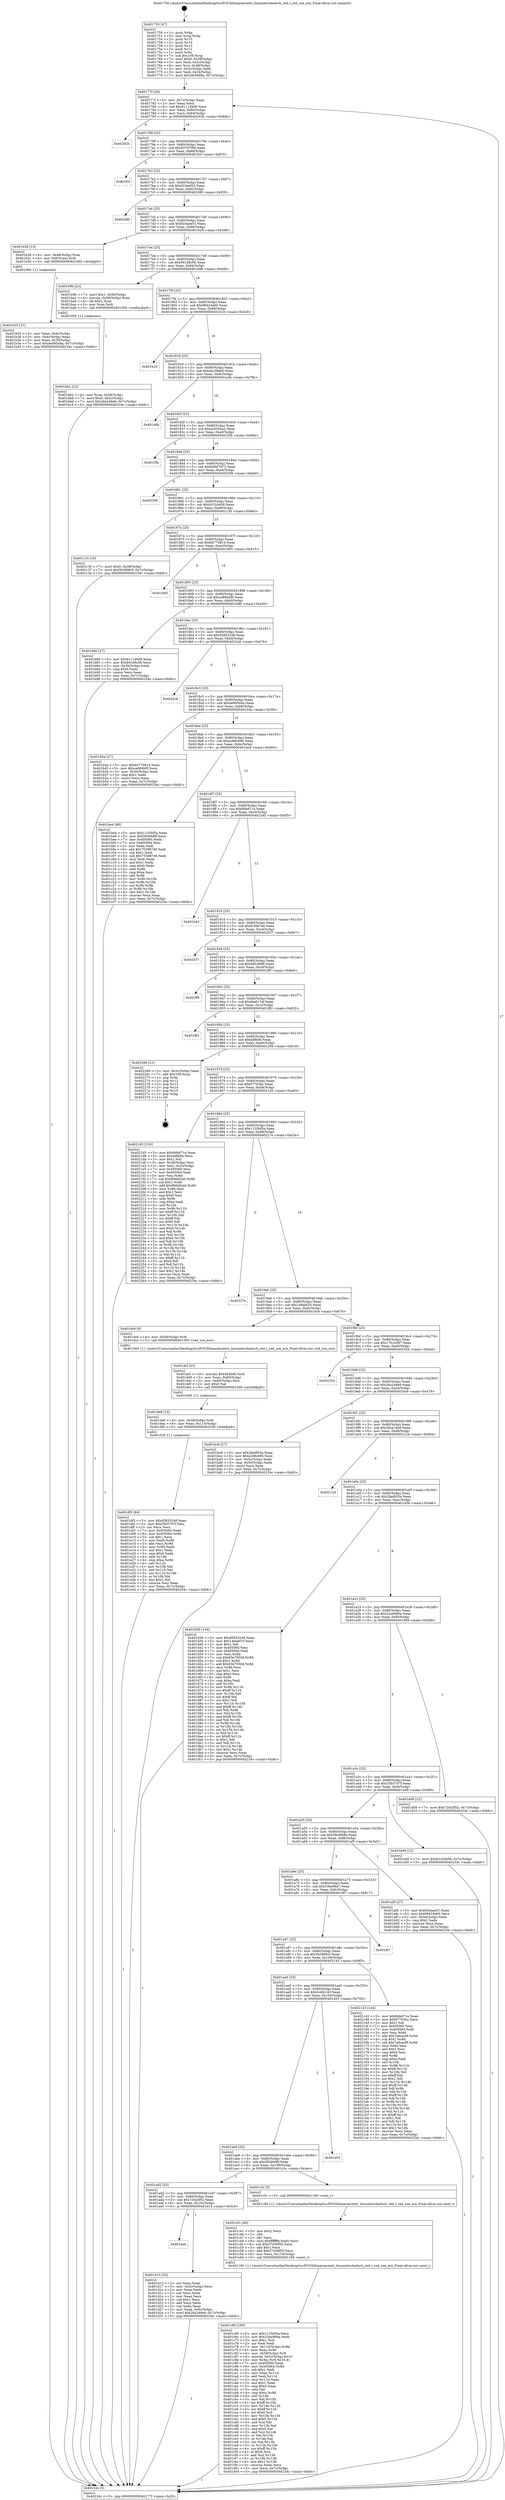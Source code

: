 digraph "0x401750" {
  label = "0x401750 (/mnt/c/Users/mathe/Desktop/tcc/POCII/binaries/extr_linuxnetschedsch_red.c_red_use_ecn_Final-ollvm.out::main(0))"
  labelloc = "t"
  node[shape=record]

  Entry [label="",width=0.3,height=0.3,shape=circle,fillcolor=black,style=filled]
  "0x40177f" [label="{
     0x40177f [26]\l
     | [instrs]\l
     &nbsp;&nbsp;0x40177f \<+3\>: mov -0x7c(%rbp),%eax\l
     &nbsp;&nbsp;0x401782 \<+2\>: mov %eax,%ecx\l
     &nbsp;&nbsp;0x401784 \<+6\>: sub $0x811149d9,%ecx\l
     &nbsp;&nbsp;0x40178a \<+3\>: mov %eax,-0x80(%rbp)\l
     &nbsp;&nbsp;0x40178d \<+6\>: mov %ecx,-0x84(%rbp)\l
     &nbsp;&nbsp;0x401793 \<+6\>: je 000000000040202b \<main+0x8db\>\l
  }"]
  "0x40202b" [label="{
     0x40202b\l
  }", style=dashed]
  "0x401799" [label="{
     0x401799 [25]\l
     | [instrs]\l
     &nbsp;&nbsp;0x401799 \<+5\>: jmp 000000000040179e \<main+0x4e\>\l
     &nbsp;&nbsp;0x40179e \<+3\>: mov -0x80(%rbp),%eax\l
     &nbsp;&nbsp;0x4017a1 \<+5\>: sub $0x837970fd,%eax\l
     &nbsp;&nbsp;0x4017a6 \<+6\>: mov %eax,-0x88(%rbp)\l
     &nbsp;&nbsp;0x4017ac \<+6\>: je 0000000000401fcf \<main+0x87f\>\l
  }"]
  Exit [label="",width=0.3,height=0.3,shape=circle,fillcolor=black,style=filled,peripheries=2]
  "0x401fcf" [label="{
     0x401fcf\l
  }", style=dashed]
  "0x4017b2" [label="{
     0x4017b2 [25]\l
     | [instrs]\l
     &nbsp;&nbsp;0x4017b2 \<+5\>: jmp 00000000004017b7 \<main+0x67\>\l
     &nbsp;&nbsp;0x4017b7 \<+3\>: mov -0x80(%rbp),%eax\l
     &nbsp;&nbsp;0x4017ba \<+5\>: sub $0x923aef23,%eax\l
     &nbsp;&nbsp;0x4017bf \<+6\>: mov %eax,-0x8c(%rbp)\l
     &nbsp;&nbsp;0x4017c5 \<+6\>: je 000000000040208f \<main+0x93f\>\l
  }"]
  "0x401df5" [label="{
     0x401df5 [84]\l
     | [instrs]\l
     &nbsp;&nbsp;0x401df5 \<+5\>: mov $0xd5853248,%eax\l
     &nbsp;&nbsp;0x401dfa \<+5\>: mov $0x35b5707f,%esi\l
     &nbsp;&nbsp;0x401dff \<+2\>: xor %ecx,%ecx\l
     &nbsp;&nbsp;0x401e01 \<+7\>: mov 0x405060,%edx\l
     &nbsp;&nbsp;0x401e08 \<+8\>: mov 0x405064,%r8d\l
     &nbsp;&nbsp;0x401e10 \<+3\>: sub $0x1,%ecx\l
     &nbsp;&nbsp;0x401e13 \<+3\>: mov %edx,%r9d\l
     &nbsp;&nbsp;0x401e16 \<+3\>: add %ecx,%r9d\l
     &nbsp;&nbsp;0x401e19 \<+4\>: imul %r9d,%edx\l
     &nbsp;&nbsp;0x401e1d \<+3\>: and $0x1,%edx\l
     &nbsp;&nbsp;0x401e20 \<+3\>: cmp $0x0,%edx\l
     &nbsp;&nbsp;0x401e23 \<+4\>: sete %r10b\l
     &nbsp;&nbsp;0x401e27 \<+4\>: cmp $0xa,%r8d\l
     &nbsp;&nbsp;0x401e2b \<+4\>: setl %r11b\l
     &nbsp;&nbsp;0x401e2f \<+3\>: mov %r10b,%bl\l
     &nbsp;&nbsp;0x401e32 \<+3\>: and %r11b,%bl\l
     &nbsp;&nbsp;0x401e35 \<+3\>: xor %r11b,%r10b\l
     &nbsp;&nbsp;0x401e38 \<+3\>: or %r10b,%bl\l
     &nbsp;&nbsp;0x401e3b \<+3\>: test $0x1,%bl\l
     &nbsp;&nbsp;0x401e3e \<+3\>: cmovne %esi,%eax\l
     &nbsp;&nbsp;0x401e41 \<+3\>: mov %eax,-0x7c(%rbp)\l
     &nbsp;&nbsp;0x401e44 \<+5\>: jmp 000000000040234c \<main+0xbfc\>\l
  }"]
  "0x40208f" [label="{
     0x40208f\l
  }", style=dashed]
  "0x4017cb" [label="{
     0x4017cb [25]\l
     | [instrs]\l
     &nbsp;&nbsp;0x4017cb \<+5\>: jmp 00000000004017d0 \<main+0x80\>\l
     &nbsp;&nbsp;0x4017d0 \<+3\>: mov -0x80(%rbp),%eax\l
     &nbsp;&nbsp;0x4017d3 \<+5\>: sub $0x924aae51,%eax\l
     &nbsp;&nbsp;0x4017d8 \<+6\>: mov %eax,-0x90(%rbp)\l
     &nbsp;&nbsp;0x4017de \<+6\>: je 0000000000401b28 \<main+0x3d8\>\l
  }"]
  "0x401de6" [label="{
     0x401de6 [15]\l
     | [instrs]\l
     &nbsp;&nbsp;0x401de6 \<+4\>: mov -0x58(%rbp),%rdi\l
     &nbsp;&nbsp;0x401dea \<+6\>: mov %eax,-0x114(%rbp)\l
     &nbsp;&nbsp;0x401df0 \<+5\>: call 0000000000401030 \<free@plt\>\l
     | [calls]\l
     &nbsp;&nbsp;0x401030 \{1\} (unknown)\l
  }"]
  "0x401b28" [label="{
     0x401b28 [13]\l
     | [instrs]\l
     &nbsp;&nbsp;0x401b28 \<+4\>: mov -0x48(%rbp),%rax\l
     &nbsp;&nbsp;0x401b2c \<+4\>: mov 0x8(%rax),%rdi\l
     &nbsp;&nbsp;0x401b30 \<+5\>: call 0000000000401060 \<atoi@plt\>\l
     | [calls]\l
     &nbsp;&nbsp;0x401060 \{1\} (unknown)\l
  }"]
  "0x4017e4" [label="{
     0x4017e4 [25]\l
     | [instrs]\l
     &nbsp;&nbsp;0x4017e4 \<+5\>: jmp 00000000004017e9 \<main+0x99\>\l
     &nbsp;&nbsp;0x4017e9 \<+3\>: mov -0x80(%rbp),%eax\l
     &nbsp;&nbsp;0x4017ec \<+5\>: sub $0x941d9c06,%eax\l
     &nbsp;&nbsp;0x4017f1 \<+6\>: mov %eax,-0x94(%rbp)\l
     &nbsp;&nbsp;0x4017f7 \<+6\>: je 0000000000401b9b \<main+0x44b\>\l
  }"]
  "0x401dcf" [label="{
     0x401dcf [23]\l
     | [instrs]\l
     &nbsp;&nbsp;0x401dcf \<+10\>: movabs $0x4030d6,%rdi\l
     &nbsp;&nbsp;0x401dd9 \<+3\>: mov %eax,-0x60(%rbp)\l
     &nbsp;&nbsp;0x401ddc \<+3\>: mov -0x60(%rbp),%esi\l
     &nbsp;&nbsp;0x401ddf \<+2\>: mov $0x0,%al\l
     &nbsp;&nbsp;0x401de1 \<+5\>: call 0000000000401040 \<printf@plt\>\l
     | [calls]\l
     &nbsp;&nbsp;0x401040 \{1\} (unknown)\l
  }"]
  "0x401b9b" [label="{
     0x401b9b [23]\l
     | [instrs]\l
     &nbsp;&nbsp;0x401b9b \<+7\>: movl $0x1,-0x50(%rbp)\l
     &nbsp;&nbsp;0x401ba2 \<+4\>: movslq -0x50(%rbp),%rax\l
     &nbsp;&nbsp;0x401ba6 \<+4\>: shl $0x2,%rax\l
     &nbsp;&nbsp;0x401baa \<+3\>: mov %rax,%rdi\l
     &nbsp;&nbsp;0x401bad \<+5\>: call 0000000000401050 \<malloc@plt\>\l
     | [calls]\l
     &nbsp;&nbsp;0x401050 \{1\} (unknown)\l
  }"]
  "0x4017fd" [label="{
     0x4017fd [25]\l
     | [instrs]\l
     &nbsp;&nbsp;0x4017fd \<+5\>: jmp 0000000000401802 \<main+0xb2\>\l
     &nbsp;&nbsp;0x401802 \<+3\>: mov -0x80(%rbp),%eax\l
     &nbsp;&nbsp;0x401805 \<+5\>: sub $0x99424e60,%eax\l
     &nbsp;&nbsp;0x40180a \<+6\>: mov %eax,-0x98(%rbp)\l
     &nbsp;&nbsp;0x401810 \<+6\>: je 0000000000401b10 \<main+0x3c0\>\l
  }"]
  "0x401aeb" [label="{
     0x401aeb\l
  }", style=dashed]
  "0x401b10" [label="{
     0x401b10\l
  }", style=dashed]
  "0x401816" [label="{
     0x401816 [25]\l
     | [instrs]\l
     &nbsp;&nbsp;0x401816 \<+5\>: jmp 000000000040181b \<main+0xcb\>\l
     &nbsp;&nbsp;0x40181b \<+3\>: mov -0x80(%rbp),%eax\l
     &nbsp;&nbsp;0x40181e \<+5\>: sub $0xabc38de9,%eax\l
     &nbsp;&nbsp;0x401823 \<+6\>: mov %eax,-0x9c(%rbp)\l
     &nbsp;&nbsp;0x401829 \<+6\>: je 0000000000401edb \<main+0x78b\>\l
  }"]
  "0x401d15" [label="{
     0x401d15 [33]\l
     | [instrs]\l
     &nbsp;&nbsp;0x401d15 \<+2\>: xor %eax,%eax\l
     &nbsp;&nbsp;0x401d17 \<+3\>: mov -0x5c(%rbp),%ecx\l
     &nbsp;&nbsp;0x401d1a \<+2\>: mov %eax,%edx\l
     &nbsp;&nbsp;0x401d1c \<+2\>: sub %ecx,%edx\l
     &nbsp;&nbsp;0x401d1e \<+2\>: mov %eax,%ecx\l
     &nbsp;&nbsp;0x401d20 \<+3\>: sub $0x1,%ecx\l
     &nbsp;&nbsp;0x401d23 \<+2\>: add %ecx,%edx\l
     &nbsp;&nbsp;0x401d25 \<+2\>: sub %edx,%eax\l
     &nbsp;&nbsp;0x401d27 \<+3\>: mov %eax,-0x5c(%rbp)\l
     &nbsp;&nbsp;0x401d2a \<+7\>: movl $0x26a248e9,-0x7c(%rbp)\l
     &nbsp;&nbsp;0x401d31 \<+5\>: jmp 000000000040234c \<main+0xbfc\>\l
  }"]
  "0x401edb" [label="{
     0x401edb\l
  }", style=dashed]
  "0x40182f" [label="{
     0x40182f [25]\l
     | [instrs]\l
     &nbsp;&nbsp;0x40182f \<+5\>: jmp 0000000000401834 \<main+0xe4\>\l
     &nbsp;&nbsp;0x401834 \<+3\>: mov -0x80(%rbp),%eax\l
     &nbsp;&nbsp;0x401837 \<+5\>: sub $0xac0545a2,%eax\l
     &nbsp;&nbsp;0x40183c \<+6\>: mov %eax,-0xa0(%rbp)\l
     &nbsp;&nbsp;0x401842 \<+6\>: je 0000000000401f5b \<main+0x80b\>\l
  }"]
  "0x401c69" [label="{
     0x401c69 [160]\l
     | [instrs]\l
     &nbsp;&nbsp;0x401c69 \<+5\>: mov $0x1135bf5a,%ecx\l
     &nbsp;&nbsp;0x401c6e \<+5\>: mov $0x32ab989a,%edx\l
     &nbsp;&nbsp;0x401c73 \<+3\>: mov $0x1,%sil\l
     &nbsp;&nbsp;0x401c76 \<+2\>: xor %edi,%edi\l
     &nbsp;&nbsp;0x401c78 \<+7\>: mov -0x110(%rbp),%r8d\l
     &nbsp;&nbsp;0x401c7f \<+4\>: imul %eax,%r8d\l
     &nbsp;&nbsp;0x401c83 \<+4\>: mov -0x58(%rbp),%r9\l
     &nbsp;&nbsp;0x401c87 \<+4\>: movslq -0x5c(%rbp),%r10\l
     &nbsp;&nbsp;0x401c8b \<+4\>: mov %r8d,(%r9,%r10,4)\l
     &nbsp;&nbsp;0x401c8f \<+7\>: mov 0x405060,%eax\l
     &nbsp;&nbsp;0x401c96 \<+8\>: mov 0x405064,%r8d\l
     &nbsp;&nbsp;0x401c9e \<+3\>: sub $0x1,%edi\l
     &nbsp;&nbsp;0x401ca1 \<+3\>: mov %eax,%r11d\l
     &nbsp;&nbsp;0x401ca4 \<+3\>: add %edi,%r11d\l
     &nbsp;&nbsp;0x401ca7 \<+4\>: imul %r11d,%eax\l
     &nbsp;&nbsp;0x401cab \<+3\>: and $0x1,%eax\l
     &nbsp;&nbsp;0x401cae \<+3\>: cmp $0x0,%eax\l
     &nbsp;&nbsp;0x401cb1 \<+3\>: sete %bl\l
     &nbsp;&nbsp;0x401cb4 \<+4\>: cmp $0xa,%r8d\l
     &nbsp;&nbsp;0x401cb8 \<+4\>: setl %r14b\l
     &nbsp;&nbsp;0x401cbc \<+3\>: mov %bl,%r15b\l
     &nbsp;&nbsp;0x401cbf \<+4\>: xor $0xff,%r15b\l
     &nbsp;&nbsp;0x401cc3 \<+3\>: mov %r14b,%r12b\l
     &nbsp;&nbsp;0x401cc6 \<+4\>: xor $0xff,%r12b\l
     &nbsp;&nbsp;0x401cca \<+4\>: xor $0x0,%sil\l
     &nbsp;&nbsp;0x401cce \<+3\>: mov %r15b,%r13b\l
     &nbsp;&nbsp;0x401cd1 \<+4\>: and $0x0,%r13b\l
     &nbsp;&nbsp;0x401cd5 \<+3\>: and %sil,%bl\l
     &nbsp;&nbsp;0x401cd8 \<+3\>: mov %r12b,%al\l
     &nbsp;&nbsp;0x401cdb \<+2\>: and $0x0,%al\l
     &nbsp;&nbsp;0x401cdd \<+3\>: and %sil,%r14b\l
     &nbsp;&nbsp;0x401ce0 \<+3\>: or %bl,%r13b\l
     &nbsp;&nbsp;0x401ce3 \<+3\>: or %r14b,%al\l
     &nbsp;&nbsp;0x401ce6 \<+3\>: xor %al,%r13b\l
     &nbsp;&nbsp;0x401ce9 \<+3\>: or %r12b,%r15b\l
     &nbsp;&nbsp;0x401cec \<+4\>: xor $0xff,%r15b\l
     &nbsp;&nbsp;0x401cf0 \<+4\>: or $0x0,%sil\l
     &nbsp;&nbsp;0x401cf4 \<+3\>: and %sil,%r15b\l
     &nbsp;&nbsp;0x401cf7 \<+3\>: or %r15b,%r13b\l
     &nbsp;&nbsp;0x401cfa \<+4\>: test $0x1,%r13b\l
     &nbsp;&nbsp;0x401cfe \<+3\>: cmovne %edx,%ecx\l
     &nbsp;&nbsp;0x401d01 \<+3\>: mov %ecx,-0x7c(%rbp)\l
     &nbsp;&nbsp;0x401d04 \<+5\>: jmp 000000000040234c \<main+0xbfc\>\l
  }"]
  "0x401f5b" [label="{
     0x401f5b\l
  }", style=dashed]
  "0x401848" [label="{
     0x401848 [25]\l
     | [instrs]\l
     &nbsp;&nbsp;0x401848 \<+5\>: jmp 000000000040184d \<main+0xfd\>\l
     &nbsp;&nbsp;0x40184d \<+3\>: mov -0x80(%rbp),%eax\l
     &nbsp;&nbsp;0x401850 \<+5\>: sub $0xb00d7b73,%eax\l
     &nbsp;&nbsp;0x401855 \<+6\>: mov %eax,-0xa4(%rbp)\l
     &nbsp;&nbsp;0x40185b \<+6\>: je 0000000000402306 \<main+0xbb6\>\l
  }"]
  "0x401c41" [label="{
     0x401c41 [40]\l
     | [instrs]\l
     &nbsp;&nbsp;0x401c41 \<+5\>: mov $0x2,%ecx\l
     &nbsp;&nbsp;0x401c46 \<+1\>: cltd\l
     &nbsp;&nbsp;0x401c47 \<+2\>: idiv %ecx\l
     &nbsp;&nbsp;0x401c49 \<+6\>: imul $0xfffffffe,%edx,%ecx\l
     &nbsp;&nbsp;0x401c4f \<+6\>: sub $0x37436f55,%ecx\l
     &nbsp;&nbsp;0x401c55 \<+3\>: add $0x1,%ecx\l
     &nbsp;&nbsp;0x401c58 \<+6\>: add $0x37436f55,%ecx\l
     &nbsp;&nbsp;0x401c5e \<+6\>: mov %ecx,-0x110(%rbp)\l
     &nbsp;&nbsp;0x401c64 \<+5\>: call 0000000000401160 \<next_i\>\l
     | [calls]\l
     &nbsp;&nbsp;0x401160 \{1\} (/mnt/c/Users/mathe/Desktop/tcc/POCII/binaries/extr_linuxnetschedsch_red.c_red_use_ecn_Final-ollvm.out::next_i)\l
  }"]
  "0x402306" [label="{
     0x402306\l
  }", style=dashed]
  "0x401861" [label="{
     0x401861 [25]\l
     | [instrs]\l
     &nbsp;&nbsp;0x401861 \<+5\>: jmp 0000000000401866 \<main+0x116\>\l
     &nbsp;&nbsp;0x401866 \<+3\>: mov -0x80(%rbp),%eax\l
     &nbsp;&nbsp;0x401869 \<+5\>: sub $0xb31b3e58,%eax\l
     &nbsp;&nbsp;0x40186e \<+6\>: mov %eax,-0xa8(%rbp)\l
     &nbsp;&nbsp;0x401874 \<+6\>: je 0000000000402130 \<main+0x9e0\>\l
  }"]
  "0x401ad2" [label="{
     0x401ad2 [25]\l
     | [instrs]\l
     &nbsp;&nbsp;0x401ad2 \<+5\>: jmp 0000000000401ad7 \<main+0x387\>\l
     &nbsp;&nbsp;0x401ad7 \<+3\>: mov -0x80(%rbp),%eax\l
     &nbsp;&nbsp;0x401ada \<+5\>: sub $0x720a3f52,%eax\l
     &nbsp;&nbsp;0x401adf \<+6\>: mov %eax,-0x10c(%rbp)\l
     &nbsp;&nbsp;0x401ae5 \<+6\>: je 0000000000401d15 \<main+0x5c5\>\l
  }"]
  "0x402130" [label="{
     0x402130 [19]\l
     | [instrs]\l
     &nbsp;&nbsp;0x402130 \<+7\>: movl $0x0,-0x38(%rbp)\l
     &nbsp;&nbsp;0x402137 \<+7\>: movl $0x5b389fc5,-0x7c(%rbp)\l
     &nbsp;&nbsp;0x40213e \<+5\>: jmp 000000000040234c \<main+0xbfc\>\l
  }"]
  "0x40187a" [label="{
     0x40187a [25]\l
     | [instrs]\l
     &nbsp;&nbsp;0x40187a \<+5\>: jmp 000000000040187f \<main+0x12f\>\l
     &nbsp;&nbsp;0x40187f \<+3\>: mov -0x80(%rbp),%eax\l
     &nbsp;&nbsp;0x401882 \<+5\>: sub $0xb4770814,%eax\l
     &nbsp;&nbsp;0x401887 \<+6\>: mov %eax,-0xac(%rbp)\l
     &nbsp;&nbsp;0x40188d \<+6\>: je 0000000000401b65 \<main+0x415\>\l
  }"]
  "0x401c3c" [label="{
     0x401c3c [5]\l
     | [instrs]\l
     &nbsp;&nbsp;0x401c3c \<+5\>: call 0000000000401160 \<next_i\>\l
     | [calls]\l
     &nbsp;&nbsp;0x401160 \{1\} (/mnt/c/Users/mathe/Desktop/tcc/POCII/binaries/extr_linuxnetschedsch_red.c_red_use_ecn_Final-ollvm.out::next_i)\l
  }"]
  "0x401b65" [label="{
     0x401b65\l
  }", style=dashed]
  "0x401893" [label="{
     0x401893 [25]\l
     | [instrs]\l
     &nbsp;&nbsp;0x401893 \<+5\>: jmp 0000000000401898 \<main+0x148\>\l
     &nbsp;&nbsp;0x401898 \<+3\>: mov -0x80(%rbp),%eax\l
     &nbsp;&nbsp;0x40189b \<+5\>: sub $0xce884bf0,%eax\l
     &nbsp;&nbsp;0x4018a0 \<+6\>: mov %eax,-0xb0(%rbp)\l
     &nbsp;&nbsp;0x4018a6 \<+6\>: je 0000000000401b80 \<main+0x430\>\l
  }"]
  "0x401ab9" [label="{
     0x401ab9 [25]\l
     | [instrs]\l
     &nbsp;&nbsp;0x401ab9 \<+5\>: jmp 0000000000401abe \<main+0x36e\>\l
     &nbsp;&nbsp;0x401abe \<+3\>: mov -0x80(%rbp),%eax\l
     &nbsp;&nbsp;0x401ac1 \<+5\>: sub $0x5f5d9d8f,%eax\l
     &nbsp;&nbsp;0x401ac6 \<+6\>: mov %eax,-0x108(%rbp)\l
     &nbsp;&nbsp;0x401acc \<+6\>: je 0000000000401c3c \<main+0x4ec\>\l
  }"]
  "0x401b80" [label="{
     0x401b80 [27]\l
     | [instrs]\l
     &nbsp;&nbsp;0x401b80 \<+5\>: mov $0x811149d9,%eax\l
     &nbsp;&nbsp;0x401b85 \<+5\>: mov $0x941d9c06,%ecx\l
     &nbsp;&nbsp;0x401b8a \<+3\>: mov -0x30(%rbp),%edx\l
     &nbsp;&nbsp;0x401b8d \<+3\>: cmp $0x0,%edx\l
     &nbsp;&nbsp;0x401b90 \<+3\>: cmove %ecx,%eax\l
     &nbsp;&nbsp;0x401b93 \<+3\>: mov %eax,-0x7c(%rbp)\l
     &nbsp;&nbsp;0x401b96 \<+5\>: jmp 000000000040234c \<main+0xbfc\>\l
  }"]
  "0x4018ac" [label="{
     0x4018ac [25]\l
     | [instrs]\l
     &nbsp;&nbsp;0x4018ac \<+5\>: jmp 00000000004018b1 \<main+0x161\>\l
     &nbsp;&nbsp;0x4018b1 \<+3\>: mov -0x80(%rbp),%eax\l
     &nbsp;&nbsp;0x4018b4 \<+5\>: sub $0xd5853248,%eax\l
     &nbsp;&nbsp;0x4018b9 \<+6\>: mov %eax,-0xb4(%rbp)\l
     &nbsp;&nbsp;0x4018bf \<+6\>: je 00000000004022cb \<main+0xb7b\>\l
  }"]
  "0x401e55" [label="{
     0x401e55\l
  }", style=dashed]
  "0x4022cb" [label="{
     0x4022cb\l
  }", style=dashed]
  "0x4018c5" [label="{
     0x4018c5 [25]\l
     | [instrs]\l
     &nbsp;&nbsp;0x4018c5 \<+5\>: jmp 00000000004018ca \<main+0x17a\>\l
     &nbsp;&nbsp;0x4018ca \<+3\>: mov -0x80(%rbp),%eax\l
     &nbsp;&nbsp;0x4018cd \<+5\>: sub $0xde995d4a,%eax\l
     &nbsp;&nbsp;0x4018d2 \<+6\>: mov %eax,-0xb8(%rbp)\l
     &nbsp;&nbsp;0x4018d8 \<+6\>: je 0000000000401b4a \<main+0x3fa\>\l
  }"]
  "0x401aa0" [label="{
     0x401aa0 [25]\l
     | [instrs]\l
     &nbsp;&nbsp;0x401aa0 \<+5\>: jmp 0000000000401aa5 \<main+0x355\>\l
     &nbsp;&nbsp;0x401aa5 \<+3\>: mov -0x80(%rbp),%eax\l
     &nbsp;&nbsp;0x401aa8 \<+5\>: sub $0x5cdfe140,%eax\l
     &nbsp;&nbsp;0x401aad \<+6\>: mov %eax,-0x104(%rbp)\l
     &nbsp;&nbsp;0x401ab3 \<+6\>: je 0000000000401e55 \<main+0x705\>\l
  }"]
  "0x401b4a" [label="{
     0x401b4a [27]\l
     | [instrs]\l
     &nbsp;&nbsp;0x401b4a \<+5\>: mov $0xb4770814,%eax\l
     &nbsp;&nbsp;0x401b4f \<+5\>: mov $0xce884bf0,%ecx\l
     &nbsp;&nbsp;0x401b54 \<+3\>: mov -0x30(%rbp),%edx\l
     &nbsp;&nbsp;0x401b57 \<+3\>: cmp $0x1,%edx\l
     &nbsp;&nbsp;0x401b5a \<+3\>: cmovl %ecx,%eax\l
     &nbsp;&nbsp;0x401b5d \<+3\>: mov %eax,-0x7c(%rbp)\l
     &nbsp;&nbsp;0x401b60 \<+5\>: jmp 000000000040234c \<main+0xbfc\>\l
  }"]
  "0x4018de" [label="{
     0x4018de [25]\l
     | [instrs]\l
     &nbsp;&nbsp;0x4018de \<+5\>: jmp 00000000004018e3 \<main+0x193\>\l
     &nbsp;&nbsp;0x4018e3 \<+3\>: mov -0x80(%rbp),%eax\l
     &nbsp;&nbsp;0x4018e6 \<+5\>: sub $0xec68c690,%eax\l
     &nbsp;&nbsp;0x4018eb \<+6\>: mov %eax,-0xbc(%rbp)\l
     &nbsp;&nbsp;0x4018f1 \<+6\>: je 0000000000401be4 \<main+0x494\>\l
  }"]
  "0x402143" [label="{
     0x402143 [144]\l
     | [instrs]\l
     &nbsp;&nbsp;0x402143 \<+5\>: mov $0xf4fe871e,%eax\l
     &nbsp;&nbsp;0x402148 \<+5\>: mov $0x87763bc,%ecx\l
     &nbsp;&nbsp;0x40214d \<+2\>: mov $0x1,%dl\l
     &nbsp;&nbsp;0x40214f \<+7\>: mov 0x405060,%esi\l
     &nbsp;&nbsp;0x402156 \<+7\>: mov 0x405064,%edi\l
     &nbsp;&nbsp;0x40215d \<+3\>: mov %esi,%r8d\l
     &nbsp;&nbsp;0x402160 \<+7\>: add $0x7a6cacf9,%r8d\l
     &nbsp;&nbsp;0x402167 \<+4\>: sub $0x1,%r8d\l
     &nbsp;&nbsp;0x40216b \<+7\>: sub $0x7a6cacf9,%r8d\l
     &nbsp;&nbsp;0x402172 \<+4\>: imul %r8d,%esi\l
     &nbsp;&nbsp;0x402176 \<+3\>: and $0x1,%esi\l
     &nbsp;&nbsp;0x402179 \<+3\>: cmp $0x0,%esi\l
     &nbsp;&nbsp;0x40217c \<+4\>: sete %r9b\l
     &nbsp;&nbsp;0x402180 \<+3\>: cmp $0xa,%edi\l
     &nbsp;&nbsp;0x402183 \<+4\>: setl %r10b\l
     &nbsp;&nbsp;0x402187 \<+3\>: mov %r9b,%r11b\l
     &nbsp;&nbsp;0x40218a \<+4\>: xor $0xff,%r11b\l
     &nbsp;&nbsp;0x40218e \<+3\>: mov %r10b,%bl\l
     &nbsp;&nbsp;0x402191 \<+3\>: xor $0xff,%bl\l
     &nbsp;&nbsp;0x402194 \<+3\>: xor $0x1,%dl\l
     &nbsp;&nbsp;0x402197 \<+3\>: mov %r11b,%r14b\l
     &nbsp;&nbsp;0x40219a \<+4\>: and $0xff,%r14b\l
     &nbsp;&nbsp;0x40219e \<+3\>: and %dl,%r9b\l
     &nbsp;&nbsp;0x4021a1 \<+3\>: mov %bl,%r15b\l
     &nbsp;&nbsp;0x4021a4 \<+4\>: and $0xff,%r15b\l
     &nbsp;&nbsp;0x4021a8 \<+3\>: and %dl,%r10b\l
     &nbsp;&nbsp;0x4021ab \<+3\>: or %r9b,%r14b\l
     &nbsp;&nbsp;0x4021ae \<+3\>: or %r10b,%r15b\l
     &nbsp;&nbsp;0x4021b1 \<+3\>: xor %r15b,%r14b\l
     &nbsp;&nbsp;0x4021b4 \<+3\>: or %bl,%r11b\l
     &nbsp;&nbsp;0x4021b7 \<+4\>: xor $0xff,%r11b\l
     &nbsp;&nbsp;0x4021bb \<+3\>: or $0x1,%dl\l
     &nbsp;&nbsp;0x4021be \<+3\>: and %dl,%r11b\l
     &nbsp;&nbsp;0x4021c1 \<+3\>: or %r11b,%r14b\l
     &nbsp;&nbsp;0x4021c4 \<+4\>: test $0x1,%r14b\l
     &nbsp;&nbsp;0x4021c8 \<+3\>: cmovne %ecx,%eax\l
     &nbsp;&nbsp;0x4021cb \<+3\>: mov %eax,-0x7c(%rbp)\l
     &nbsp;&nbsp;0x4021ce \<+5\>: jmp 000000000040234c \<main+0xbfc\>\l
  }"]
  "0x401be4" [label="{
     0x401be4 [88]\l
     | [instrs]\l
     &nbsp;&nbsp;0x401be4 \<+5\>: mov $0x1135bf5a,%eax\l
     &nbsp;&nbsp;0x401be9 \<+5\>: mov $0x5f5d9d8f,%ecx\l
     &nbsp;&nbsp;0x401bee \<+7\>: mov 0x405060,%edx\l
     &nbsp;&nbsp;0x401bf5 \<+7\>: mov 0x405064,%esi\l
     &nbsp;&nbsp;0x401bfc \<+2\>: mov %edx,%edi\l
     &nbsp;&nbsp;0x401bfe \<+6\>: add $0x755987d6,%edi\l
     &nbsp;&nbsp;0x401c04 \<+3\>: sub $0x1,%edi\l
     &nbsp;&nbsp;0x401c07 \<+6\>: sub $0x755987d6,%edi\l
     &nbsp;&nbsp;0x401c0d \<+3\>: imul %edi,%edx\l
     &nbsp;&nbsp;0x401c10 \<+3\>: and $0x1,%edx\l
     &nbsp;&nbsp;0x401c13 \<+3\>: cmp $0x0,%edx\l
     &nbsp;&nbsp;0x401c16 \<+4\>: sete %r8b\l
     &nbsp;&nbsp;0x401c1a \<+3\>: cmp $0xa,%esi\l
     &nbsp;&nbsp;0x401c1d \<+4\>: setl %r9b\l
     &nbsp;&nbsp;0x401c21 \<+3\>: mov %r8b,%r10b\l
     &nbsp;&nbsp;0x401c24 \<+3\>: and %r9b,%r10b\l
     &nbsp;&nbsp;0x401c27 \<+3\>: xor %r9b,%r8b\l
     &nbsp;&nbsp;0x401c2a \<+3\>: or %r8b,%r10b\l
     &nbsp;&nbsp;0x401c2d \<+4\>: test $0x1,%r10b\l
     &nbsp;&nbsp;0x401c31 \<+3\>: cmovne %ecx,%eax\l
     &nbsp;&nbsp;0x401c34 \<+3\>: mov %eax,-0x7c(%rbp)\l
     &nbsp;&nbsp;0x401c37 \<+5\>: jmp 000000000040234c \<main+0xbfc\>\l
  }"]
  "0x4018f7" [label="{
     0x4018f7 [25]\l
     | [instrs]\l
     &nbsp;&nbsp;0x4018f7 \<+5\>: jmp 00000000004018fc \<main+0x1ac\>\l
     &nbsp;&nbsp;0x4018fc \<+3\>: mov -0x80(%rbp),%eax\l
     &nbsp;&nbsp;0x4018ff \<+5\>: sub $0xf4fe871e,%eax\l
     &nbsp;&nbsp;0x401904 \<+6\>: mov %eax,-0xc0(%rbp)\l
     &nbsp;&nbsp;0x40190a \<+6\>: je 0000000000402345 \<main+0xbf5\>\l
  }"]
  "0x401a87" [label="{
     0x401a87 [25]\l
     | [instrs]\l
     &nbsp;&nbsp;0x401a87 \<+5\>: jmp 0000000000401a8c \<main+0x33c\>\l
     &nbsp;&nbsp;0x401a8c \<+3\>: mov -0x80(%rbp),%eax\l
     &nbsp;&nbsp;0x401a8f \<+5\>: sub $0x5b389fc5,%eax\l
     &nbsp;&nbsp;0x401a94 \<+6\>: mov %eax,-0x100(%rbp)\l
     &nbsp;&nbsp;0x401a9a \<+6\>: je 0000000000402143 \<main+0x9f3\>\l
  }"]
  "0x402345" [label="{
     0x402345\l
  }", style=dashed]
  "0x401910" [label="{
     0x401910 [25]\l
     | [instrs]\l
     &nbsp;&nbsp;0x401910 \<+5\>: jmp 0000000000401915 \<main+0x1c5\>\l
     &nbsp;&nbsp;0x401915 \<+3\>: mov -0x80(%rbp),%eax\l
     &nbsp;&nbsp;0x401918 \<+5\>: sub $0xfc39b7a0,%eax\l
     &nbsp;&nbsp;0x40191d \<+6\>: mov %eax,-0xc4(%rbp)\l
     &nbsp;&nbsp;0x401923 \<+6\>: je 0000000000402037 \<main+0x8e7\>\l
  }"]
  "0x401f67" [label="{
     0x401f67\l
  }", style=dashed]
  "0x402037" [label="{
     0x402037\l
  }", style=dashed]
  "0x401929" [label="{
     0x401929 [25]\l
     | [instrs]\l
     &nbsp;&nbsp;0x401929 \<+5\>: jmp 000000000040192e \<main+0x1de\>\l
     &nbsp;&nbsp;0x40192e \<+3\>: mov -0x80(%rbp),%eax\l
     &nbsp;&nbsp;0x401931 \<+5\>: sub $0xfdf23b98,%eax\l
     &nbsp;&nbsp;0x401936 \<+6\>: mov %eax,-0xc8(%rbp)\l
     &nbsp;&nbsp;0x40193c \<+6\>: je 0000000000401ff0 \<main+0x8a0\>\l
  }"]
  "0x401bb2" [label="{
     0x401bb2 [23]\l
     | [instrs]\l
     &nbsp;&nbsp;0x401bb2 \<+4\>: mov %rax,-0x58(%rbp)\l
     &nbsp;&nbsp;0x401bb6 \<+7\>: movl $0x0,-0x5c(%rbp)\l
     &nbsp;&nbsp;0x401bbd \<+7\>: movl $0x26a248e9,-0x7c(%rbp)\l
     &nbsp;&nbsp;0x401bc4 \<+5\>: jmp 000000000040234c \<main+0xbfc\>\l
  }"]
  "0x401ff0" [label="{
     0x401ff0\l
  }", style=dashed]
  "0x401942" [label="{
     0x401942 [25]\l
     | [instrs]\l
     &nbsp;&nbsp;0x401942 \<+5\>: jmp 0000000000401947 \<main+0x1f7\>\l
     &nbsp;&nbsp;0x401947 \<+3\>: mov -0x80(%rbp),%eax\l
     &nbsp;&nbsp;0x40194a \<+5\>: sub $0xfea617af,%eax\l
     &nbsp;&nbsp;0x40194f \<+6\>: mov %eax,-0xcc(%rbp)\l
     &nbsp;&nbsp;0x401955 \<+6\>: je 0000000000401f82 \<main+0x832\>\l
  }"]
  "0x401b35" [label="{
     0x401b35 [21]\l
     | [instrs]\l
     &nbsp;&nbsp;0x401b35 \<+3\>: mov %eax,-0x4c(%rbp)\l
     &nbsp;&nbsp;0x401b38 \<+3\>: mov -0x4c(%rbp),%eax\l
     &nbsp;&nbsp;0x401b3b \<+3\>: mov %eax,-0x30(%rbp)\l
     &nbsp;&nbsp;0x401b3e \<+7\>: movl $0xde995d4a,-0x7c(%rbp)\l
     &nbsp;&nbsp;0x401b45 \<+5\>: jmp 000000000040234c \<main+0xbfc\>\l
  }"]
  "0x401f82" [label="{
     0x401f82\l
  }", style=dashed]
  "0x40195b" [label="{
     0x40195b [25]\l
     | [instrs]\l
     &nbsp;&nbsp;0x40195b \<+5\>: jmp 0000000000401960 \<main+0x210\>\l
     &nbsp;&nbsp;0x401960 \<+3\>: mov -0x80(%rbp),%eax\l
     &nbsp;&nbsp;0x401963 \<+5\>: sub $0xddfb0b,%eax\l
     &nbsp;&nbsp;0x401968 \<+6\>: mov %eax,-0xd0(%rbp)\l
     &nbsp;&nbsp;0x40196e \<+6\>: je 0000000000402269 \<main+0xb19\>\l
  }"]
  "0x401750" [label="{
     0x401750 [47]\l
     | [instrs]\l
     &nbsp;&nbsp;0x401750 \<+1\>: push %rbp\l
     &nbsp;&nbsp;0x401751 \<+3\>: mov %rsp,%rbp\l
     &nbsp;&nbsp;0x401754 \<+2\>: push %r15\l
     &nbsp;&nbsp;0x401756 \<+2\>: push %r14\l
     &nbsp;&nbsp;0x401758 \<+2\>: push %r13\l
     &nbsp;&nbsp;0x40175a \<+2\>: push %r12\l
     &nbsp;&nbsp;0x40175c \<+1\>: push %rbx\l
     &nbsp;&nbsp;0x40175d \<+7\>: sub $0x108,%rsp\l
     &nbsp;&nbsp;0x401764 \<+7\>: movl $0x0,-0x38(%rbp)\l
     &nbsp;&nbsp;0x40176b \<+3\>: mov %edi,-0x3c(%rbp)\l
     &nbsp;&nbsp;0x40176e \<+4\>: mov %rsi,-0x48(%rbp)\l
     &nbsp;&nbsp;0x401772 \<+3\>: mov -0x3c(%rbp),%edi\l
     &nbsp;&nbsp;0x401775 \<+3\>: mov %edi,-0x34(%rbp)\l
     &nbsp;&nbsp;0x401778 \<+7\>: movl $0x3fe3668a,-0x7c(%rbp)\l
  }"]
  "0x402269" [label="{
     0x402269 [21]\l
     | [instrs]\l
     &nbsp;&nbsp;0x402269 \<+3\>: mov -0x2c(%rbp),%eax\l
     &nbsp;&nbsp;0x40226c \<+7\>: add $0x108,%rsp\l
     &nbsp;&nbsp;0x402273 \<+1\>: pop %rbx\l
     &nbsp;&nbsp;0x402274 \<+2\>: pop %r12\l
     &nbsp;&nbsp;0x402276 \<+2\>: pop %r13\l
     &nbsp;&nbsp;0x402278 \<+2\>: pop %r14\l
     &nbsp;&nbsp;0x40227a \<+2\>: pop %r15\l
     &nbsp;&nbsp;0x40227c \<+1\>: pop %rbp\l
     &nbsp;&nbsp;0x40227d \<+1\>: ret\l
  }"]
  "0x401974" [label="{
     0x401974 [25]\l
     | [instrs]\l
     &nbsp;&nbsp;0x401974 \<+5\>: jmp 0000000000401979 \<main+0x229\>\l
     &nbsp;&nbsp;0x401979 \<+3\>: mov -0x80(%rbp),%eax\l
     &nbsp;&nbsp;0x40197c \<+5\>: sub $0x87763bc,%eax\l
     &nbsp;&nbsp;0x401981 \<+6\>: mov %eax,-0xd4(%rbp)\l
     &nbsp;&nbsp;0x401987 \<+6\>: je 00000000004021d3 \<main+0xa83\>\l
  }"]
  "0x40234c" [label="{
     0x40234c [5]\l
     | [instrs]\l
     &nbsp;&nbsp;0x40234c \<+5\>: jmp 000000000040177f \<main+0x2f\>\l
  }"]
  "0x4021d3" [label="{
     0x4021d3 [150]\l
     | [instrs]\l
     &nbsp;&nbsp;0x4021d3 \<+5\>: mov $0xf4fe871e,%eax\l
     &nbsp;&nbsp;0x4021d8 \<+5\>: mov $0xddfb0b,%ecx\l
     &nbsp;&nbsp;0x4021dd \<+2\>: mov $0x1,%dl\l
     &nbsp;&nbsp;0x4021df \<+3\>: mov -0x38(%rbp),%esi\l
     &nbsp;&nbsp;0x4021e2 \<+3\>: mov %esi,-0x2c(%rbp)\l
     &nbsp;&nbsp;0x4021e5 \<+7\>: mov 0x405060,%esi\l
     &nbsp;&nbsp;0x4021ec \<+7\>: mov 0x405064,%edi\l
     &nbsp;&nbsp;0x4021f3 \<+3\>: mov %esi,%r8d\l
     &nbsp;&nbsp;0x4021f6 \<+7\>: sub $0xf84b92a0,%r8d\l
     &nbsp;&nbsp;0x4021fd \<+4\>: sub $0x1,%r8d\l
     &nbsp;&nbsp;0x402201 \<+7\>: add $0xf84b92a0,%r8d\l
     &nbsp;&nbsp;0x402208 \<+4\>: imul %r8d,%esi\l
     &nbsp;&nbsp;0x40220c \<+3\>: and $0x1,%esi\l
     &nbsp;&nbsp;0x40220f \<+3\>: cmp $0x0,%esi\l
     &nbsp;&nbsp;0x402212 \<+4\>: sete %r9b\l
     &nbsp;&nbsp;0x402216 \<+3\>: cmp $0xa,%edi\l
     &nbsp;&nbsp;0x402219 \<+4\>: setl %r10b\l
     &nbsp;&nbsp;0x40221d \<+3\>: mov %r9b,%r11b\l
     &nbsp;&nbsp;0x402220 \<+4\>: xor $0xff,%r11b\l
     &nbsp;&nbsp;0x402224 \<+3\>: mov %r10b,%bl\l
     &nbsp;&nbsp;0x402227 \<+3\>: xor $0xff,%bl\l
     &nbsp;&nbsp;0x40222a \<+3\>: xor $0x0,%dl\l
     &nbsp;&nbsp;0x40222d \<+3\>: mov %r11b,%r14b\l
     &nbsp;&nbsp;0x402230 \<+4\>: and $0x0,%r14b\l
     &nbsp;&nbsp;0x402234 \<+3\>: and %dl,%r9b\l
     &nbsp;&nbsp;0x402237 \<+3\>: mov %bl,%r15b\l
     &nbsp;&nbsp;0x40223a \<+4\>: and $0x0,%r15b\l
     &nbsp;&nbsp;0x40223e \<+3\>: and %dl,%r10b\l
     &nbsp;&nbsp;0x402241 \<+3\>: or %r9b,%r14b\l
     &nbsp;&nbsp;0x402244 \<+3\>: or %r10b,%r15b\l
     &nbsp;&nbsp;0x402247 \<+3\>: xor %r15b,%r14b\l
     &nbsp;&nbsp;0x40224a \<+3\>: or %bl,%r11b\l
     &nbsp;&nbsp;0x40224d \<+4\>: xor $0xff,%r11b\l
     &nbsp;&nbsp;0x402251 \<+3\>: or $0x0,%dl\l
     &nbsp;&nbsp;0x402254 \<+3\>: and %dl,%r11b\l
     &nbsp;&nbsp;0x402257 \<+3\>: or %r11b,%r14b\l
     &nbsp;&nbsp;0x40225a \<+4\>: test $0x1,%r14b\l
     &nbsp;&nbsp;0x40225e \<+3\>: cmovne %ecx,%eax\l
     &nbsp;&nbsp;0x402261 \<+3\>: mov %eax,-0x7c(%rbp)\l
     &nbsp;&nbsp;0x402264 \<+5\>: jmp 000000000040234c \<main+0xbfc\>\l
  }"]
  "0x40198d" [label="{
     0x40198d [25]\l
     | [instrs]\l
     &nbsp;&nbsp;0x40198d \<+5\>: jmp 0000000000401992 \<main+0x242\>\l
     &nbsp;&nbsp;0x401992 \<+3\>: mov -0x80(%rbp),%eax\l
     &nbsp;&nbsp;0x401995 \<+5\>: sub $0x1135bf5a,%eax\l
     &nbsp;&nbsp;0x40199a \<+6\>: mov %eax,-0xd8(%rbp)\l
     &nbsp;&nbsp;0x4019a0 \<+6\>: je 000000000040227e \<main+0xb2e\>\l
  }"]
  "0x401a6e" [label="{
     0x401a6e [25]\l
     | [instrs]\l
     &nbsp;&nbsp;0x401a6e \<+5\>: jmp 0000000000401a73 \<main+0x323\>\l
     &nbsp;&nbsp;0x401a73 \<+3\>: mov -0x80(%rbp),%eax\l
     &nbsp;&nbsp;0x401a76 \<+5\>: sub $0x53be98a7,%eax\l
     &nbsp;&nbsp;0x401a7b \<+6\>: mov %eax,-0xfc(%rbp)\l
     &nbsp;&nbsp;0x401a81 \<+6\>: je 0000000000401f67 \<main+0x817\>\l
  }"]
  "0x40227e" [label="{
     0x40227e\l
  }", style=dashed]
  "0x4019a6" [label="{
     0x4019a6 [25]\l
     | [instrs]\l
     &nbsp;&nbsp;0x4019a6 \<+5\>: jmp 00000000004019ab \<main+0x25b\>\l
     &nbsp;&nbsp;0x4019ab \<+3\>: mov -0x80(%rbp),%eax\l
     &nbsp;&nbsp;0x4019ae \<+5\>: sub $0x146abf10,%eax\l
     &nbsp;&nbsp;0x4019b3 \<+6\>: mov %eax,-0xdc(%rbp)\l
     &nbsp;&nbsp;0x4019b9 \<+6\>: je 0000000000401dc6 \<main+0x676\>\l
  }"]
  "0x401af5" [label="{
     0x401af5 [27]\l
     | [instrs]\l
     &nbsp;&nbsp;0x401af5 \<+5\>: mov $0x924aae51,%eax\l
     &nbsp;&nbsp;0x401afa \<+5\>: mov $0x99424e60,%ecx\l
     &nbsp;&nbsp;0x401aff \<+3\>: mov -0x34(%rbp),%edx\l
     &nbsp;&nbsp;0x401b02 \<+3\>: cmp $0x2,%edx\l
     &nbsp;&nbsp;0x401b05 \<+3\>: cmovne %ecx,%eax\l
     &nbsp;&nbsp;0x401b08 \<+3\>: mov %eax,-0x7c(%rbp)\l
     &nbsp;&nbsp;0x401b0b \<+5\>: jmp 000000000040234c \<main+0xbfc\>\l
  }"]
  "0x401dc6" [label="{
     0x401dc6 [9]\l
     | [instrs]\l
     &nbsp;&nbsp;0x401dc6 \<+4\>: mov -0x58(%rbp),%rdi\l
     &nbsp;&nbsp;0x401dca \<+5\>: call 0000000000401560 \<red_use_ecn\>\l
     | [calls]\l
     &nbsp;&nbsp;0x401560 \{1\} (/mnt/c/Users/mathe/Desktop/tcc/POCII/binaries/extr_linuxnetschedsch_red.c_red_use_ecn_Final-ollvm.out::red_use_ecn)\l
  }"]
  "0x4019bf" [label="{
     0x4019bf [25]\l
     | [instrs]\l
     &nbsp;&nbsp;0x4019bf \<+5\>: jmp 00000000004019c4 \<main+0x274\>\l
     &nbsp;&nbsp;0x4019c4 \<+3\>: mov -0x80(%rbp),%eax\l
     &nbsp;&nbsp;0x4019c7 \<+5\>: sub $0x17b1e397,%eax\l
     &nbsp;&nbsp;0x4019cc \<+6\>: mov %eax,-0xe0(%rbp)\l
     &nbsp;&nbsp;0x4019d2 \<+6\>: je 0000000000402334 \<main+0xbe4\>\l
  }"]
  "0x401a55" [label="{
     0x401a55 [25]\l
     | [instrs]\l
     &nbsp;&nbsp;0x401a55 \<+5\>: jmp 0000000000401a5a \<main+0x30a\>\l
     &nbsp;&nbsp;0x401a5a \<+3\>: mov -0x80(%rbp),%eax\l
     &nbsp;&nbsp;0x401a5d \<+5\>: sub $0x3fe3668a,%eax\l
     &nbsp;&nbsp;0x401a62 \<+6\>: mov %eax,-0xf8(%rbp)\l
     &nbsp;&nbsp;0x401a68 \<+6\>: je 0000000000401af5 \<main+0x3a5\>\l
  }"]
  "0x402334" [label="{
     0x402334\l
  }", style=dashed]
  "0x4019d8" [label="{
     0x4019d8 [25]\l
     | [instrs]\l
     &nbsp;&nbsp;0x4019d8 \<+5\>: jmp 00000000004019dd \<main+0x28d\>\l
     &nbsp;&nbsp;0x4019dd \<+3\>: mov -0x80(%rbp),%eax\l
     &nbsp;&nbsp;0x4019e0 \<+5\>: sub $0x26a248e9,%eax\l
     &nbsp;&nbsp;0x4019e5 \<+6\>: mov %eax,-0xe4(%rbp)\l
     &nbsp;&nbsp;0x4019eb \<+6\>: je 0000000000401bc9 \<main+0x479\>\l
  }"]
  "0x401e49" [label="{
     0x401e49 [12]\l
     | [instrs]\l
     &nbsp;&nbsp;0x401e49 \<+7\>: movl $0xb31b3e58,-0x7c(%rbp)\l
     &nbsp;&nbsp;0x401e50 \<+5\>: jmp 000000000040234c \<main+0xbfc\>\l
  }"]
  "0x401bc9" [label="{
     0x401bc9 [27]\l
     | [instrs]\l
     &nbsp;&nbsp;0x401bc9 \<+5\>: mov $0x2fad855a,%eax\l
     &nbsp;&nbsp;0x401bce \<+5\>: mov $0xec68c690,%ecx\l
     &nbsp;&nbsp;0x401bd3 \<+3\>: mov -0x5c(%rbp),%edx\l
     &nbsp;&nbsp;0x401bd6 \<+3\>: cmp -0x50(%rbp),%edx\l
     &nbsp;&nbsp;0x401bd9 \<+3\>: cmovl %ecx,%eax\l
     &nbsp;&nbsp;0x401bdc \<+3\>: mov %eax,-0x7c(%rbp)\l
     &nbsp;&nbsp;0x401bdf \<+5\>: jmp 000000000040234c \<main+0xbfc\>\l
  }"]
  "0x4019f1" [label="{
     0x4019f1 [25]\l
     | [instrs]\l
     &nbsp;&nbsp;0x4019f1 \<+5\>: jmp 00000000004019f6 \<main+0x2a6\>\l
     &nbsp;&nbsp;0x4019f6 \<+3\>: mov -0x80(%rbp),%eax\l
     &nbsp;&nbsp;0x4019f9 \<+5\>: sub $0x26ca7de8,%eax\l
     &nbsp;&nbsp;0x4019fe \<+6\>: mov %eax,-0xe8(%rbp)\l
     &nbsp;&nbsp;0x401a04 \<+6\>: je 0000000000402124 \<main+0x9d4\>\l
  }"]
  "0x401a3c" [label="{
     0x401a3c [25]\l
     | [instrs]\l
     &nbsp;&nbsp;0x401a3c \<+5\>: jmp 0000000000401a41 \<main+0x2f1\>\l
     &nbsp;&nbsp;0x401a41 \<+3\>: mov -0x80(%rbp),%eax\l
     &nbsp;&nbsp;0x401a44 \<+5\>: sub $0x35b5707f,%eax\l
     &nbsp;&nbsp;0x401a49 \<+6\>: mov %eax,-0xf4(%rbp)\l
     &nbsp;&nbsp;0x401a4f \<+6\>: je 0000000000401e49 \<main+0x6f9\>\l
  }"]
  "0x402124" [label="{
     0x402124\l
  }", style=dashed]
  "0x401a0a" [label="{
     0x401a0a [25]\l
     | [instrs]\l
     &nbsp;&nbsp;0x401a0a \<+5\>: jmp 0000000000401a0f \<main+0x2bf\>\l
     &nbsp;&nbsp;0x401a0f \<+3\>: mov -0x80(%rbp),%eax\l
     &nbsp;&nbsp;0x401a12 \<+5\>: sub $0x2fad855a,%eax\l
     &nbsp;&nbsp;0x401a17 \<+6\>: mov %eax,-0xec(%rbp)\l
     &nbsp;&nbsp;0x401a1d \<+6\>: je 0000000000401d36 \<main+0x5e6\>\l
  }"]
  "0x401d09" [label="{
     0x401d09 [12]\l
     | [instrs]\l
     &nbsp;&nbsp;0x401d09 \<+7\>: movl $0x720a3f52,-0x7c(%rbp)\l
     &nbsp;&nbsp;0x401d10 \<+5\>: jmp 000000000040234c \<main+0xbfc\>\l
  }"]
  "0x401d36" [label="{
     0x401d36 [144]\l
     | [instrs]\l
     &nbsp;&nbsp;0x401d36 \<+5\>: mov $0xd5853248,%eax\l
     &nbsp;&nbsp;0x401d3b \<+5\>: mov $0x146abf10,%ecx\l
     &nbsp;&nbsp;0x401d40 \<+2\>: mov $0x1,%dl\l
     &nbsp;&nbsp;0x401d42 \<+7\>: mov 0x405060,%esi\l
     &nbsp;&nbsp;0x401d49 \<+7\>: mov 0x405064,%edi\l
     &nbsp;&nbsp;0x401d50 \<+3\>: mov %esi,%r8d\l
     &nbsp;&nbsp;0x401d53 \<+7\>: sub $0x83e70504,%r8d\l
     &nbsp;&nbsp;0x401d5a \<+4\>: sub $0x1,%r8d\l
     &nbsp;&nbsp;0x401d5e \<+7\>: add $0x83e70504,%r8d\l
     &nbsp;&nbsp;0x401d65 \<+4\>: imul %r8d,%esi\l
     &nbsp;&nbsp;0x401d69 \<+3\>: and $0x1,%esi\l
     &nbsp;&nbsp;0x401d6c \<+3\>: cmp $0x0,%esi\l
     &nbsp;&nbsp;0x401d6f \<+4\>: sete %r9b\l
     &nbsp;&nbsp;0x401d73 \<+3\>: cmp $0xa,%edi\l
     &nbsp;&nbsp;0x401d76 \<+4\>: setl %r10b\l
     &nbsp;&nbsp;0x401d7a \<+3\>: mov %r9b,%r11b\l
     &nbsp;&nbsp;0x401d7d \<+4\>: xor $0xff,%r11b\l
     &nbsp;&nbsp;0x401d81 \<+3\>: mov %r10b,%bl\l
     &nbsp;&nbsp;0x401d84 \<+3\>: xor $0xff,%bl\l
     &nbsp;&nbsp;0x401d87 \<+3\>: xor $0x1,%dl\l
     &nbsp;&nbsp;0x401d8a \<+3\>: mov %r11b,%r14b\l
     &nbsp;&nbsp;0x401d8d \<+4\>: and $0xff,%r14b\l
     &nbsp;&nbsp;0x401d91 \<+3\>: and %dl,%r9b\l
     &nbsp;&nbsp;0x401d94 \<+3\>: mov %bl,%r15b\l
     &nbsp;&nbsp;0x401d97 \<+4\>: and $0xff,%r15b\l
     &nbsp;&nbsp;0x401d9b \<+3\>: and %dl,%r10b\l
     &nbsp;&nbsp;0x401d9e \<+3\>: or %r9b,%r14b\l
     &nbsp;&nbsp;0x401da1 \<+3\>: or %r10b,%r15b\l
     &nbsp;&nbsp;0x401da4 \<+3\>: xor %r15b,%r14b\l
     &nbsp;&nbsp;0x401da7 \<+3\>: or %bl,%r11b\l
     &nbsp;&nbsp;0x401daa \<+4\>: xor $0xff,%r11b\l
     &nbsp;&nbsp;0x401dae \<+3\>: or $0x1,%dl\l
     &nbsp;&nbsp;0x401db1 \<+3\>: and %dl,%r11b\l
     &nbsp;&nbsp;0x401db4 \<+3\>: or %r11b,%r14b\l
     &nbsp;&nbsp;0x401db7 \<+4\>: test $0x1,%r14b\l
     &nbsp;&nbsp;0x401dbb \<+3\>: cmovne %ecx,%eax\l
     &nbsp;&nbsp;0x401dbe \<+3\>: mov %eax,-0x7c(%rbp)\l
     &nbsp;&nbsp;0x401dc1 \<+5\>: jmp 000000000040234c \<main+0xbfc\>\l
  }"]
  "0x401a23" [label="{
     0x401a23 [25]\l
     | [instrs]\l
     &nbsp;&nbsp;0x401a23 \<+5\>: jmp 0000000000401a28 \<main+0x2d8\>\l
     &nbsp;&nbsp;0x401a28 \<+3\>: mov -0x80(%rbp),%eax\l
     &nbsp;&nbsp;0x401a2b \<+5\>: sub $0x32ab989a,%eax\l
     &nbsp;&nbsp;0x401a30 \<+6\>: mov %eax,-0xf0(%rbp)\l
     &nbsp;&nbsp;0x401a36 \<+6\>: je 0000000000401d09 \<main+0x5b9\>\l
  }"]
  Entry -> "0x401750" [label=" 1"]
  "0x40177f" -> "0x40202b" [label=" 0"]
  "0x40177f" -> "0x401799" [label=" 18"]
  "0x402269" -> Exit [label=" 1"]
  "0x401799" -> "0x401fcf" [label=" 0"]
  "0x401799" -> "0x4017b2" [label=" 18"]
  "0x4021d3" -> "0x40234c" [label=" 1"]
  "0x4017b2" -> "0x40208f" [label=" 0"]
  "0x4017b2" -> "0x4017cb" [label=" 18"]
  "0x402143" -> "0x40234c" [label=" 1"]
  "0x4017cb" -> "0x401b28" [label=" 1"]
  "0x4017cb" -> "0x4017e4" [label=" 17"]
  "0x402130" -> "0x40234c" [label=" 1"]
  "0x4017e4" -> "0x401b9b" [label=" 1"]
  "0x4017e4" -> "0x4017fd" [label=" 16"]
  "0x401e49" -> "0x40234c" [label=" 1"]
  "0x4017fd" -> "0x401b10" [label=" 0"]
  "0x4017fd" -> "0x401816" [label=" 16"]
  "0x401df5" -> "0x40234c" [label=" 1"]
  "0x401816" -> "0x401edb" [label=" 0"]
  "0x401816" -> "0x40182f" [label=" 16"]
  "0x401de6" -> "0x401df5" [label=" 1"]
  "0x40182f" -> "0x401f5b" [label=" 0"]
  "0x40182f" -> "0x401848" [label=" 16"]
  "0x401dc6" -> "0x401dcf" [label=" 1"]
  "0x401848" -> "0x402306" [label=" 0"]
  "0x401848" -> "0x401861" [label=" 16"]
  "0x401d36" -> "0x40234c" [label=" 1"]
  "0x401861" -> "0x402130" [label=" 1"]
  "0x401861" -> "0x40187a" [label=" 15"]
  "0x401d15" -> "0x40234c" [label=" 1"]
  "0x40187a" -> "0x401b65" [label=" 0"]
  "0x40187a" -> "0x401893" [label=" 15"]
  "0x401ad2" -> "0x401aeb" [label=" 0"]
  "0x401893" -> "0x401b80" [label=" 1"]
  "0x401893" -> "0x4018ac" [label=" 14"]
  "0x401dcf" -> "0x401de6" [label=" 1"]
  "0x4018ac" -> "0x4022cb" [label=" 0"]
  "0x4018ac" -> "0x4018c5" [label=" 14"]
  "0x401d09" -> "0x40234c" [label=" 1"]
  "0x4018c5" -> "0x401b4a" [label=" 1"]
  "0x4018c5" -> "0x4018de" [label=" 13"]
  "0x401c41" -> "0x401c69" [label=" 1"]
  "0x4018de" -> "0x401be4" [label=" 1"]
  "0x4018de" -> "0x4018f7" [label=" 12"]
  "0x401c3c" -> "0x401c41" [label=" 1"]
  "0x4018f7" -> "0x402345" [label=" 0"]
  "0x4018f7" -> "0x401910" [label=" 12"]
  "0x401ab9" -> "0x401c3c" [label=" 1"]
  "0x401910" -> "0x402037" [label=" 0"]
  "0x401910" -> "0x401929" [label=" 12"]
  "0x401ad2" -> "0x401d15" [label=" 1"]
  "0x401929" -> "0x401ff0" [label=" 0"]
  "0x401929" -> "0x401942" [label=" 12"]
  "0x401aa0" -> "0x401e55" [label=" 0"]
  "0x401942" -> "0x401f82" [label=" 0"]
  "0x401942" -> "0x40195b" [label=" 12"]
  "0x401c69" -> "0x40234c" [label=" 1"]
  "0x40195b" -> "0x402269" [label=" 1"]
  "0x40195b" -> "0x401974" [label=" 11"]
  "0x401a87" -> "0x401aa0" [label=" 2"]
  "0x401974" -> "0x4021d3" [label=" 1"]
  "0x401974" -> "0x40198d" [label=" 10"]
  "0x401a87" -> "0x402143" [label=" 1"]
  "0x40198d" -> "0x40227e" [label=" 0"]
  "0x40198d" -> "0x4019a6" [label=" 10"]
  "0x401ab9" -> "0x401ad2" [label=" 1"]
  "0x4019a6" -> "0x401dc6" [label=" 1"]
  "0x4019a6" -> "0x4019bf" [label=" 9"]
  "0x401a6e" -> "0x401a87" [label=" 3"]
  "0x4019bf" -> "0x402334" [label=" 0"]
  "0x4019bf" -> "0x4019d8" [label=" 9"]
  "0x401aa0" -> "0x401ab9" [label=" 2"]
  "0x4019d8" -> "0x401bc9" [label=" 2"]
  "0x4019d8" -> "0x4019f1" [label=" 7"]
  "0x401be4" -> "0x40234c" [label=" 1"]
  "0x4019f1" -> "0x402124" [label=" 0"]
  "0x4019f1" -> "0x401a0a" [label=" 7"]
  "0x401bb2" -> "0x40234c" [label=" 1"]
  "0x401a0a" -> "0x401d36" [label=" 1"]
  "0x401a0a" -> "0x401a23" [label=" 6"]
  "0x401b9b" -> "0x401bb2" [label=" 1"]
  "0x401a23" -> "0x401d09" [label=" 1"]
  "0x401a23" -> "0x401a3c" [label=" 5"]
  "0x401bc9" -> "0x40234c" [label=" 2"]
  "0x401a3c" -> "0x401e49" [label=" 1"]
  "0x401a3c" -> "0x401a55" [label=" 4"]
  "0x401a6e" -> "0x401f67" [label=" 0"]
  "0x401a55" -> "0x401af5" [label=" 1"]
  "0x401a55" -> "0x401a6e" [label=" 3"]
  "0x401af5" -> "0x40234c" [label=" 1"]
  "0x401750" -> "0x40177f" [label=" 1"]
  "0x40234c" -> "0x40177f" [label=" 17"]
  "0x401b28" -> "0x401b35" [label=" 1"]
  "0x401b35" -> "0x40234c" [label=" 1"]
  "0x401b4a" -> "0x40234c" [label=" 1"]
  "0x401b80" -> "0x40234c" [label=" 1"]
}
